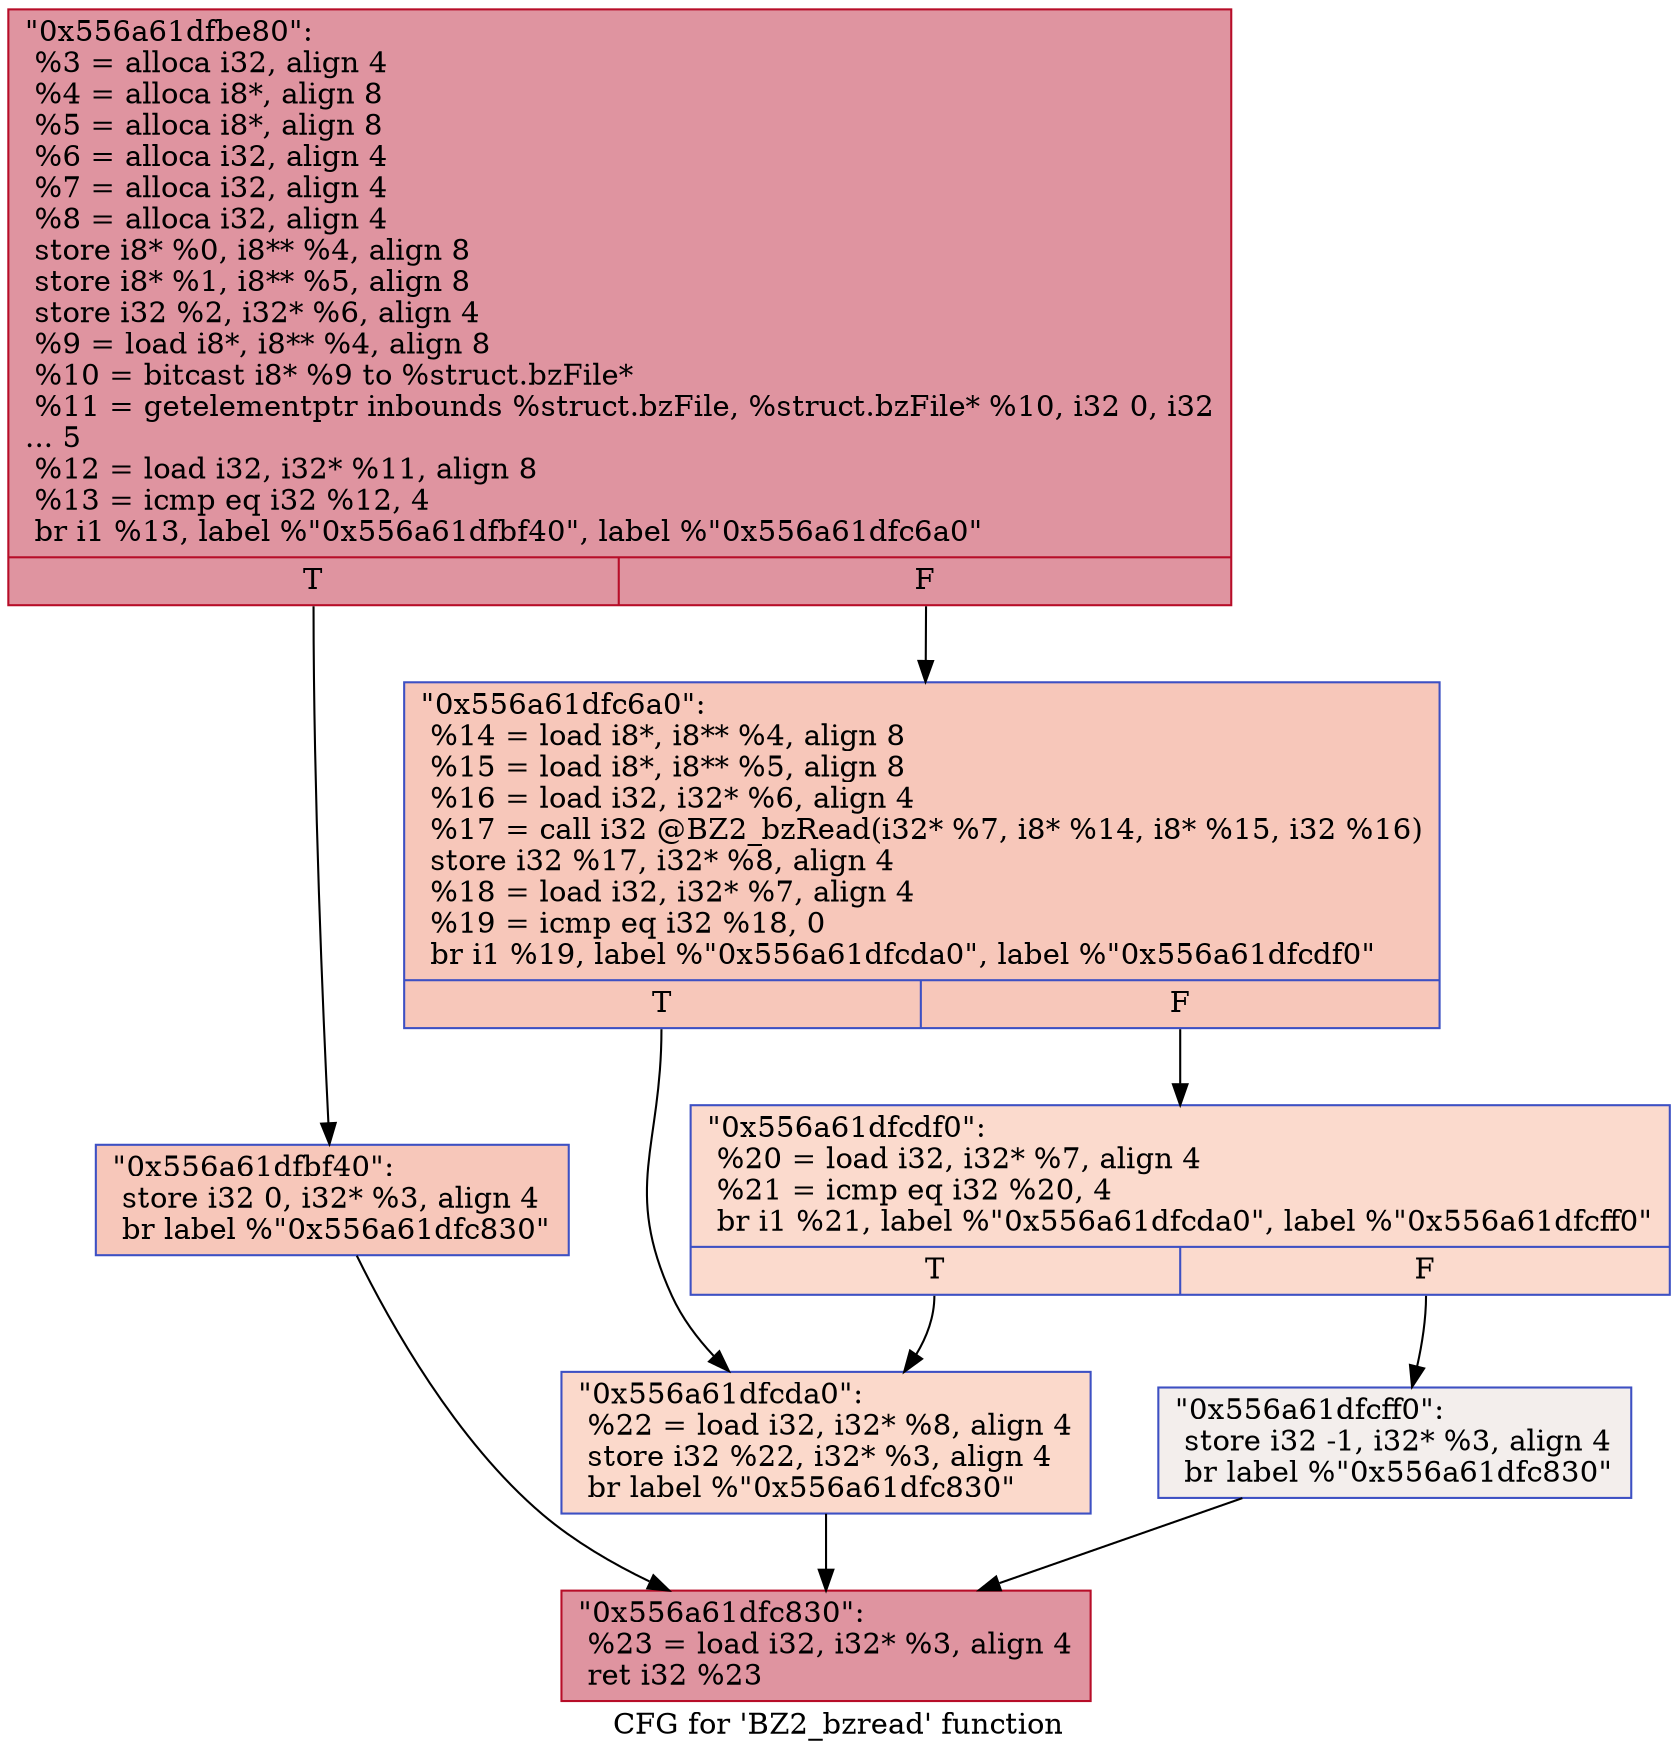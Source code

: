 digraph "CFG for 'BZ2_bzread' function" {
	label="CFG for 'BZ2_bzread' function";

	Node0x556a61dfbe80 [shape=record,color="#b70d28ff", style=filled, fillcolor="#b70d2870",label="{\"0x556a61dfbe80\":\l  %3 = alloca i32, align 4\l  %4 = alloca i8*, align 8\l  %5 = alloca i8*, align 8\l  %6 = alloca i32, align 4\l  %7 = alloca i32, align 4\l  %8 = alloca i32, align 4\l  store i8* %0, i8** %4, align 8\l  store i8* %1, i8** %5, align 8\l  store i32 %2, i32* %6, align 4\l  %9 = load i8*, i8** %4, align 8\l  %10 = bitcast i8* %9 to %struct.bzFile*\l  %11 = getelementptr inbounds %struct.bzFile, %struct.bzFile* %10, i32 0, i32\l... 5\l  %12 = load i32, i32* %11, align 8\l  %13 = icmp eq i32 %12, 4\l  br i1 %13, label %\"0x556a61dfbf40\", label %\"0x556a61dfc6a0\"\l|{<s0>T|<s1>F}}"];
	Node0x556a61dfbe80:s0 -> Node0x556a61dfbf40;
	Node0x556a61dfbe80:s1 -> Node0x556a61dfc6a0;
	Node0x556a61dfbf40 [shape=record,color="#3d50c3ff", style=filled, fillcolor="#ec7f6370",label="{\"0x556a61dfbf40\":                                 \l  store i32 0, i32* %3, align 4\l  br label %\"0x556a61dfc830\"\l}"];
	Node0x556a61dfbf40 -> Node0x556a61dfc830;
	Node0x556a61dfc6a0 [shape=record,color="#3d50c3ff", style=filled, fillcolor="#ec7f6370",label="{\"0x556a61dfc6a0\":                                 \l  %14 = load i8*, i8** %4, align 8\l  %15 = load i8*, i8** %5, align 8\l  %16 = load i32, i32* %6, align 4\l  %17 = call i32 @BZ2_bzRead(i32* %7, i8* %14, i8* %15, i32 %16)\l  store i32 %17, i32* %8, align 4\l  %18 = load i32, i32* %7, align 4\l  %19 = icmp eq i32 %18, 0\l  br i1 %19, label %\"0x556a61dfcda0\", label %\"0x556a61dfcdf0\"\l|{<s0>T|<s1>F}}"];
	Node0x556a61dfc6a0:s0 -> Node0x556a61dfcda0;
	Node0x556a61dfc6a0:s1 -> Node0x556a61dfcdf0;
	Node0x556a61dfcdf0 [shape=record,color="#3d50c3ff", style=filled, fillcolor="#f7ac8e70",label="{\"0x556a61dfcdf0\":                                 \l  %20 = load i32, i32* %7, align 4\l  %21 = icmp eq i32 %20, 4\l  br i1 %21, label %\"0x556a61dfcda0\", label %\"0x556a61dfcff0\"\l|{<s0>T|<s1>F}}"];
	Node0x556a61dfcdf0:s0 -> Node0x556a61dfcda0;
	Node0x556a61dfcdf0:s1 -> Node0x556a61dfcff0;
	Node0x556a61dfcda0 [shape=record,color="#3d50c3ff", style=filled, fillcolor="#f7a88970",label="{\"0x556a61dfcda0\":                                 \l  %22 = load i32, i32* %8, align 4\l  store i32 %22, i32* %3, align 4\l  br label %\"0x556a61dfc830\"\l}"];
	Node0x556a61dfcda0 -> Node0x556a61dfc830;
	Node0x556a61dfcff0 [shape=record,color="#3d50c3ff", style=filled, fillcolor="#e3d9d370",label="{\"0x556a61dfcff0\":                                 \l  store i32 -1, i32* %3, align 4\l  br label %\"0x556a61dfc830\"\l}"];
	Node0x556a61dfcff0 -> Node0x556a61dfc830;
	Node0x556a61dfc830 [shape=record,color="#b70d28ff", style=filled, fillcolor="#b70d2870",label="{\"0x556a61dfc830\":                                 \l  %23 = load i32, i32* %3, align 4\l  ret i32 %23\l}"];
}
